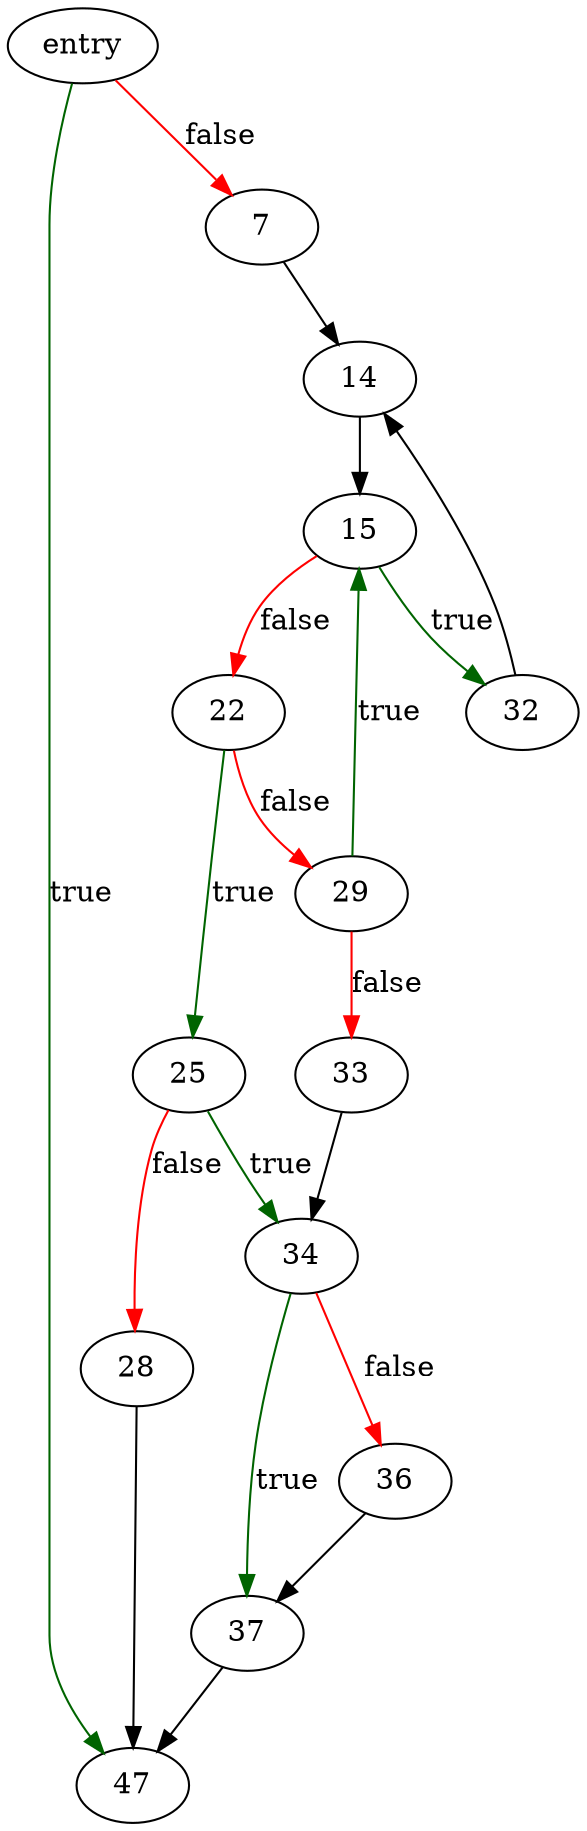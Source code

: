digraph "sha256_stream" {
	// Node definitions.
	2 [label=entry];
	7;
	14;
	15;
	22;
	25;
	28;
	29;
	32;
	33;
	34;
	36;
	37;
	47;

	// Edge definitions.
	2 -> 7 [
		color=red
		label=false
	];
	2 -> 47 [
		color=darkgreen
		label=true
	];
	7 -> 14;
	14 -> 15;
	15 -> 22 [
		color=red
		label=false
	];
	15 -> 32 [
		color=darkgreen
		label=true
	];
	22 -> 25 [
		color=darkgreen
		label=true
	];
	22 -> 29 [
		color=red
		label=false
	];
	25 -> 28 [
		color=red
		label=false
	];
	25 -> 34 [
		color=darkgreen
		label=true
	];
	28 -> 47;
	29 -> 15 [
		color=darkgreen
		label=true
	];
	29 -> 33 [
		color=red
		label=false
	];
	32 -> 14;
	33 -> 34;
	34 -> 36 [
		color=red
		label=false
	];
	34 -> 37 [
		color=darkgreen
		label=true
	];
	36 -> 37;
	37 -> 47;
}